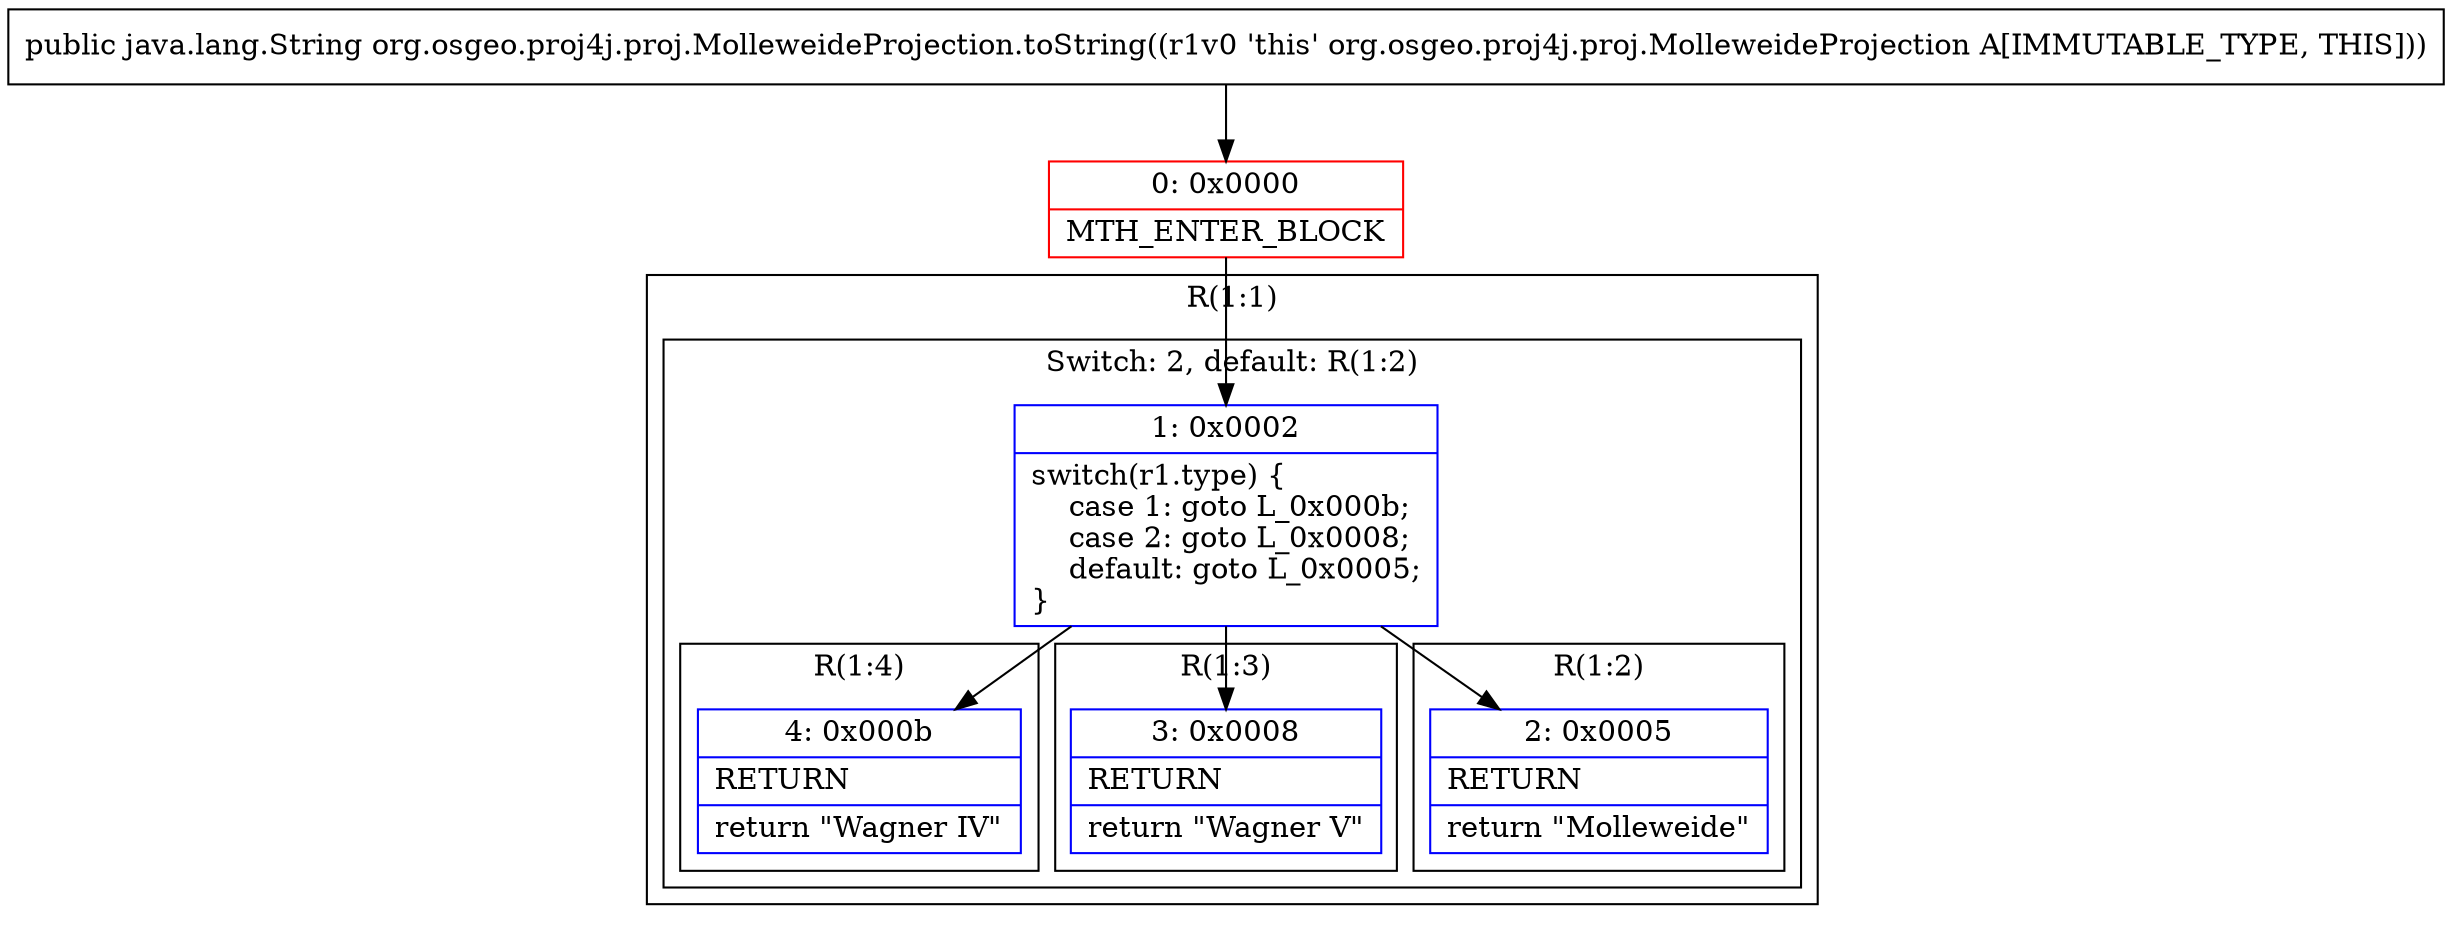 digraph "CFG fororg.osgeo.proj4j.proj.MolleweideProjection.toString()Ljava\/lang\/String;" {
subgraph cluster_Region_1212340129 {
label = "R(1:1)";
node [shape=record,color=blue];
subgraph cluster_SwitchRegion_596638614 {
label = "Switch: 2, default: R(1:2)";
node [shape=record,color=blue];
Node_1 [shape=record,label="{1\:\ 0x0002|switch(r1.type) \{\l    case 1: goto L_0x000b;\l    case 2: goto L_0x0008;\l    default: goto L_0x0005;\l\}\l}"];
subgraph cluster_Region_1606323654 {
label = "R(1:4)";
node [shape=record,color=blue];
Node_4 [shape=record,label="{4\:\ 0x000b|RETURN\l|return \"Wagner IV\"\l}"];
}
subgraph cluster_Region_576791059 {
label = "R(1:3)";
node [shape=record,color=blue];
Node_3 [shape=record,label="{3\:\ 0x0008|RETURN\l|return \"Wagner V\"\l}"];
}
subgraph cluster_Region_2092963361 {
label = "R(1:2)";
node [shape=record,color=blue];
Node_2 [shape=record,label="{2\:\ 0x0005|RETURN\l|return \"Molleweide\"\l}"];
}
}
}
Node_0 [shape=record,color=red,label="{0\:\ 0x0000|MTH_ENTER_BLOCK\l}"];
MethodNode[shape=record,label="{public java.lang.String org.osgeo.proj4j.proj.MolleweideProjection.toString((r1v0 'this' org.osgeo.proj4j.proj.MolleweideProjection A[IMMUTABLE_TYPE, THIS])) }"];
MethodNode -> Node_0;
Node_1 -> Node_2;
Node_1 -> Node_3;
Node_1 -> Node_4;
Node_0 -> Node_1;
}

